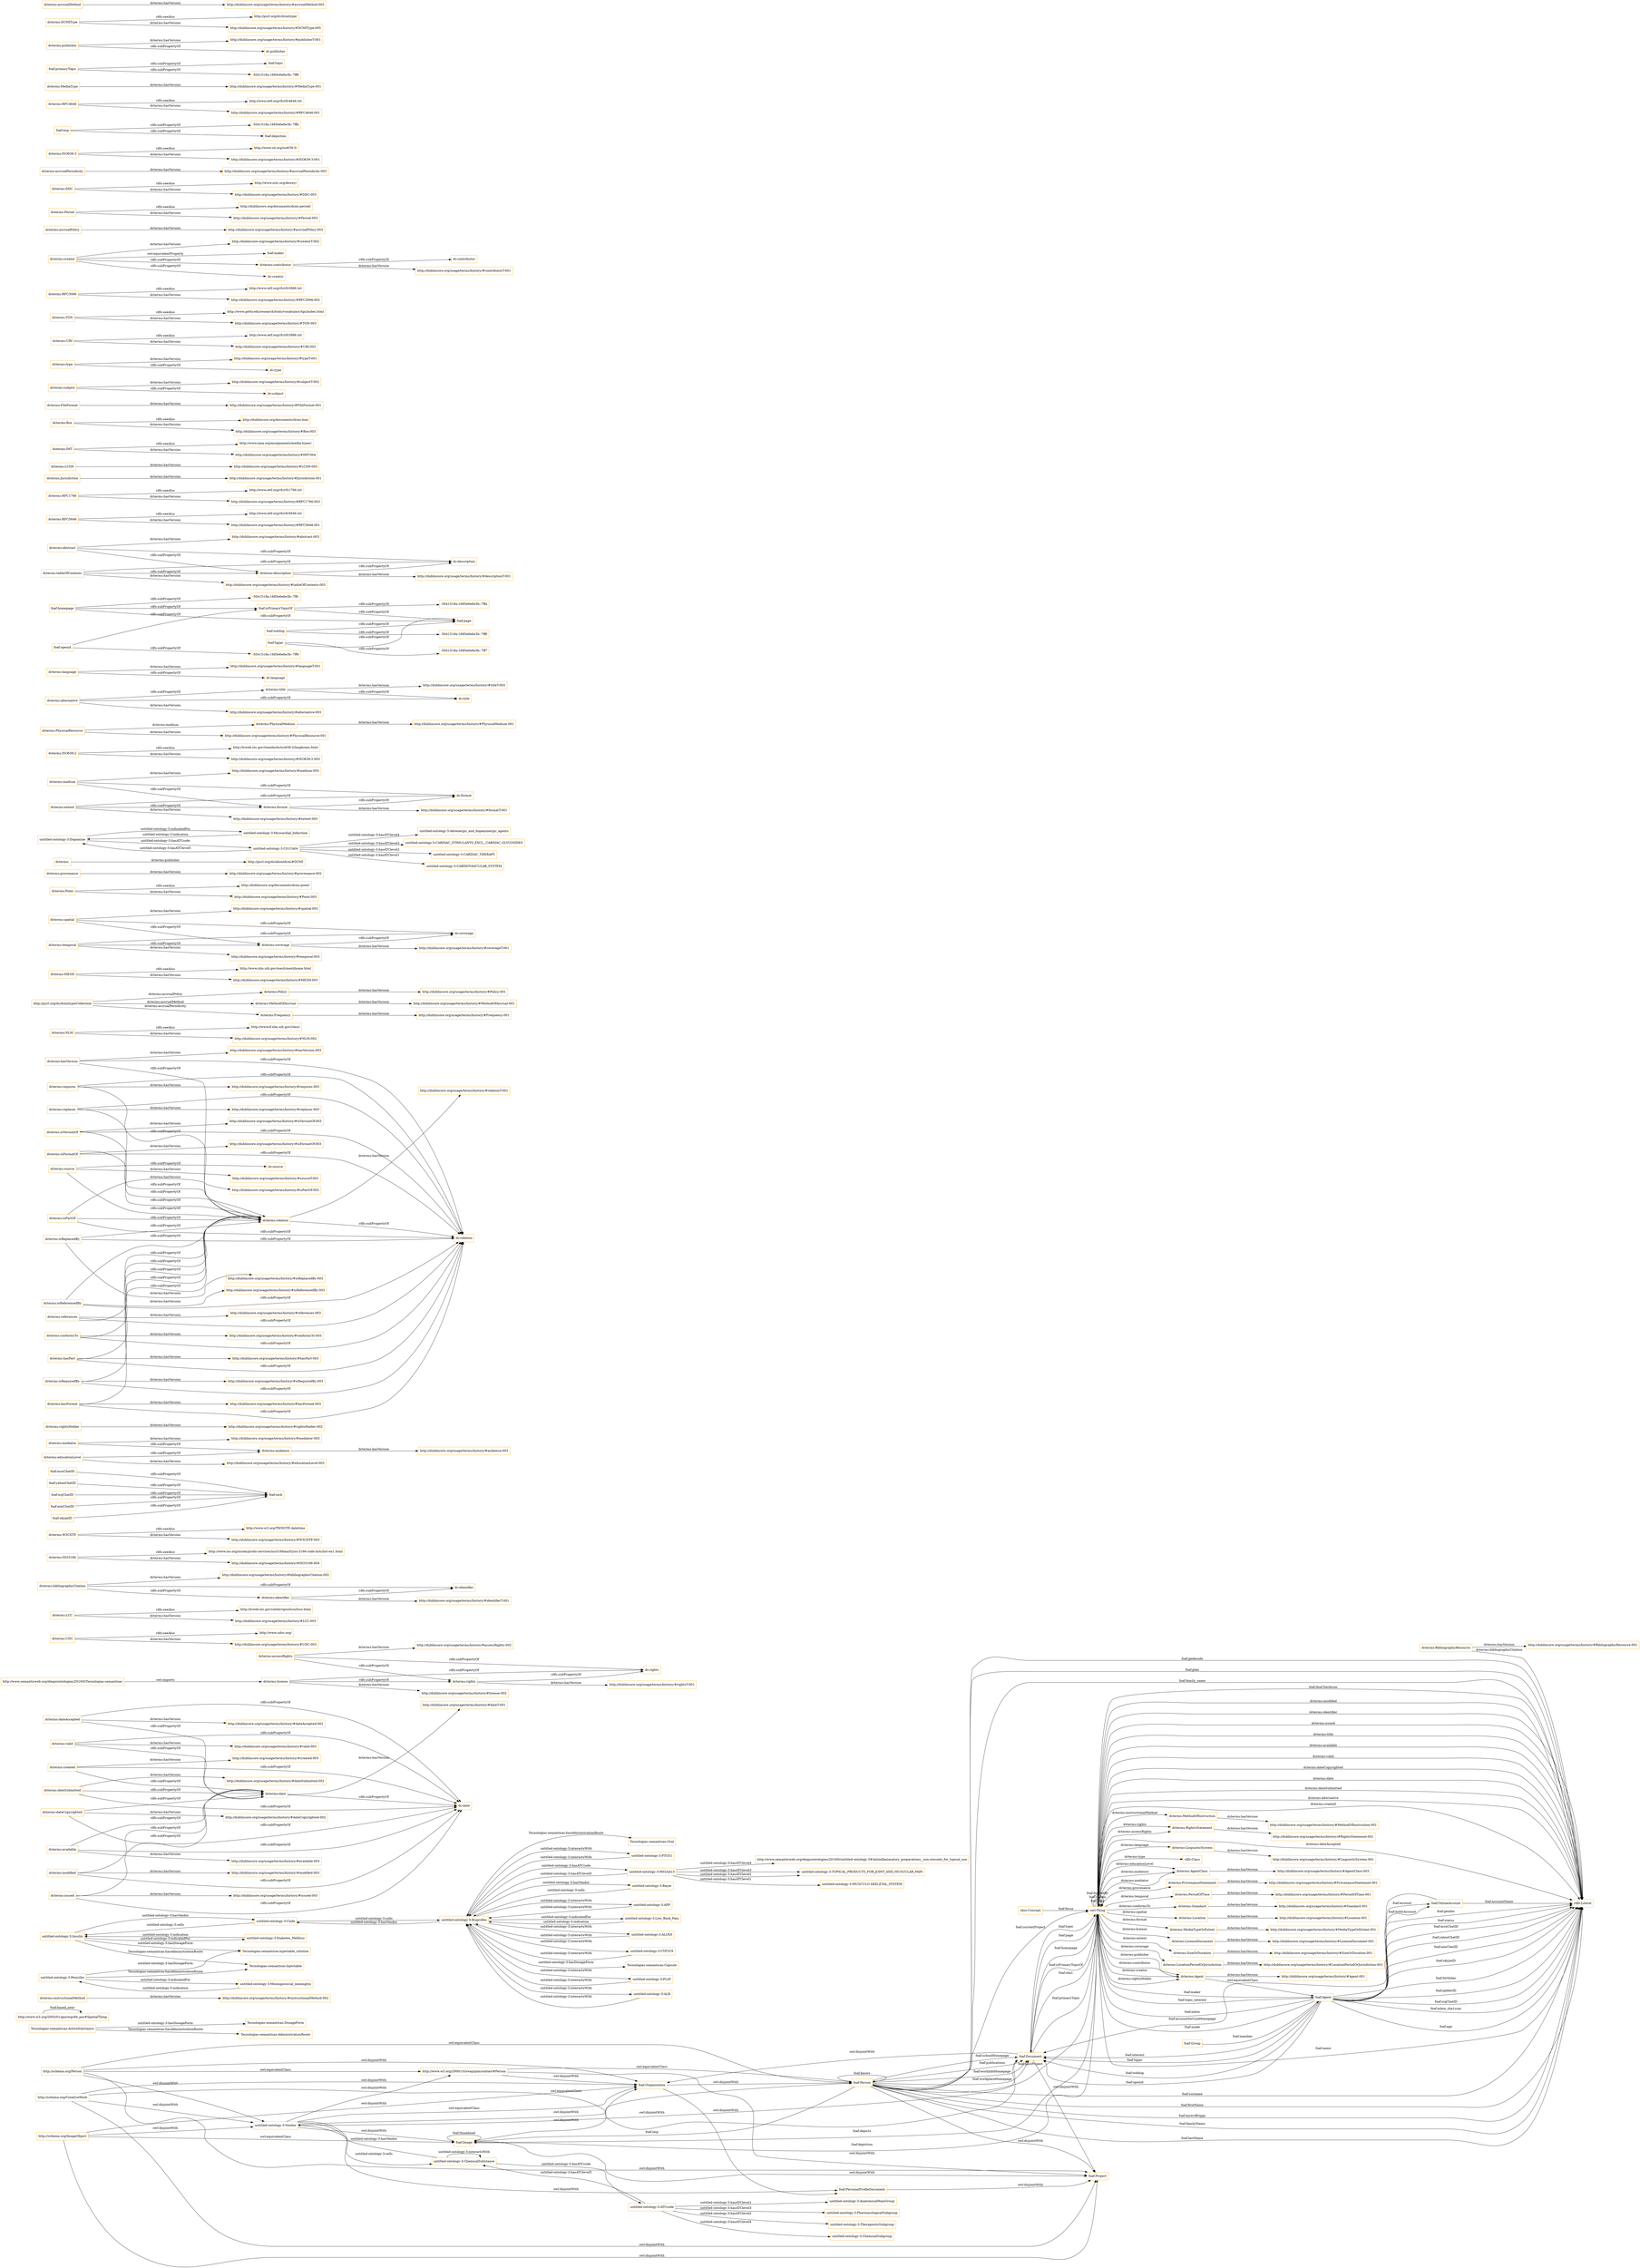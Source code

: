 digraph ar2dtool_diagram { 
rankdir=LR;
size="1501"
node [shape = rectangle, color="orange"]; "foaf:Image" "untitled-ontology-3:AnatomicalMainGroup" "foaf:Project" "http://www.w3.org/2000/10/swap/pim/contact#Person" "foaf:Agent" "http://schema.org/Person" "untitled-ontology-3:ChemicalSubstance" "http://schema.org/CreativeWork" "untitled-ontology-3:PharmacologicalSubgroup" "untitled-ontology-3:TherapeuticSubgroup" "Tecnologias-semanticas:ActiveSubstance" "foaf:Document" "untitled-ontology-3:Vendor" "http://schema.org/ImageObject" "http://www.w3.org/2003/01/geo/wgs84_pos#SpatialThing" "foaf:OnlineAccount" "foaf:Person" "foaf:PersonalProfileDocument" "foaf:Organization" "foaf:Group" "skos:Concept" "untitled-ontology-3:ChemicalSubgroup" "dcterms:Agent" "Tecnologias-semanticas:DosageForm" "Tecnologias-semanticas:AdministrationRoute" "untitled-ontology-3:ATCcode" ; /*classes style*/
	"dcterms:instructionalMethod" -> "http://dublincore.org/usage/terms/history/#instructionalMethod-002" [ label = "dcterms:hasVersion" ];
	"untitled-ontology-3:Insulin" -> "untitled-ontology-3:Diabetes_Mellitus" [ label = "untitled-ontology-3:indicatedFor" ];
	"untitled-ontology-3:Insulin" -> "untitled-ontology-3:Cinfa" [ label = "untitled-ontology-3:hasVendor" ];
	"untitled-ontology-3:Insulin" -> "Tecnologias-semanticas:injectable_solution" [ label = "untitled-ontology-3:hasDosageForm" ];
	"untitled-ontology-3:Insulin" -> "Tecnologias-semanticas:Injectable" [ label = "Tecnologias-semanticas:hasAdministrationRoute" ];
	"dcterms:dateAccepted" -> "dc:date" [ label = "rdfs:subPropertyOf" ];
	"dcterms:dateAccepted" -> "http://dublincore.org/usage/terms/history/#dateAccepted-002" [ label = "dcterms:hasVersion" ];
	"dcterms:dateAccepted" -> "dcterms:date" [ label = "rdfs:subPropertyOf" ];
	"dcterms:accessRights" -> "dc:rights" [ label = "rdfs:subPropertyOf" ];
	"dcterms:accessRights" -> "dcterms:rights" [ label = "rdfs:subPropertyOf" ];
	"dcterms:accessRights" -> "http://dublincore.org/usage/terms/history/#accessRights-002" [ label = "dcterms:hasVersion" ];
	"dcterms:MethodOfInstruction" -> "http://dublincore.org/usage/terms/history/#MethodOfInstruction-001" [ label = "dcterms:hasVersion" ];
	"dcterms:UDC" -> "http://www.udcc.org/" [ label = "rdfs:seeAlso" ];
	"dcterms:UDC" -> "http://dublincore.org/usage/terms/history/#UDC-003" [ label = "dcterms:hasVersion" ];
	"untitled-ontology-3:Ibuprofen" -> "untitled-ontology-3:Cinfa" [ label = "untitled-ontology-3:hasVendor" ];
	"untitled-ontology-3:Ibuprofen" -> "Tecnologias-semanticas:Oral" [ label = "Tecnologias-semanticas:hasAdministrationRoute" ];
	"untitled-ontology-3:Ibuprofen" -> "untitled-ontology-3:PTGS1" [ label = "untitled-ontology-3:interactsWith" ];
	"untitled-ontology-3:Ibuprofen" -> "untitled-ontology-3:M02AA13" [ label = "untitled-ontology-3:hasATCcode" ];
	"untitled-ontology-3:Ibuprofen" -> "untitled-ontology-3:Bayer" [ label = "untitled-ontology-3:hasVendor" ];
	"untitled-ontology-3:Ibuprofen" -> "untitled-ontology-3:APP" [ label = "untitled-ontology-3:interactsWith" ];
	"untitled-ontology-3:Ibuprofen" -> "untitled-ontology-3:Low_Back_Pain" [ label = "untitled-ontology-3:indicatedFor" ];
	"untitled-ontology-3:Ibuprofen" -> "untitled-ontology-3:ALOX5" [ label = "untitled-ontology-3:interactsWith" ];
	"untitled-ontology-3:Ibuprofen" -> "untitled-ontology-3:CYP2C9" [ label = "untitled-ontology-3:interactsWith" ];
	"untitled-ontology-3:Ibuprofen" -> "Tecnologias-semanticas:Capsule" [ label = "untitled-ontology-3:hasDosageForm" ];
	"untitled-ontology-3:Ibuprofen" -> "untitled-ontology-3:PLAT" [ label = "untitled-ontology-3:interactsWith" ];
	"untitled-ontology-3:Ibuprofen" -> "untitled-ontology-3:ALB" [ label = "untitled-ontology-3:interactsWith" ];
	"dcterms:LCC" -> "http://lcweb.loc.gov/catdir/cpso/lcco/lcco.html" [ label = "rdfs:seeAlso" ];
	"dcterms:LCC" -> "http://dublincore.org/usage/terms/history/#LCC-003" [ label = "dcterms:hasVersion" ];
	"http://schema.org/ImageObject" -> "foaf:Project" [ label = "owl:disjointWith" ];
	"http://schema.org/ImageObject" -> "foaf:Organization" [ label = "owl:disjointWith" ];
	"http://schema.org/ImageObject" -> "untitled-ontology-3:Vendor" [ label = "owl:disjointWith" ];
	"http://schema.org/ImageObject" -> "foaf:Image" [ label = "owl:equivalentClass" ];
	"dcterms:bibliographicCitation" -> "http://dublincore.org/usage/terms/history/#bibliographicCitation-002" [ label = "dcterms:hasVersion" ];
	"dcterms:bibliographicCitation" -> "dc:identifier" [ label = "rdfs:subPropertyOf" ];
	"dcterms:bibliographicCitation" -> "dcterms:identifier" [ label = "rdfs:subPropertyOf" ];
	"dcterms:ISO3166" -> "http://www.iso.org/iso/en/prods-services/iso3166ma/02iso-3166-code-lists/list-en1.html" [ label = "rdfs:seeAlso" ];
	"dcterms:ISO3166" -> "http://dublincore.org/usage/terms/history/#ISO3166-004" [ label = "dcterms:hasVersion" ];
	"dcterms:W3CDTF" -> "http://www.w3.org/TR/NOTE-datetime" [ label = "rdfs:seeAlso" ];
	"dcterms:W3CDTF" -> "http://dublincore.org/usage/terms/history/#W3CDTF-003" [ label = "dcterms:hasVersion" ];
	"dcterms:RightsStatement" -> "http://dublincore.org/usage/terms/history/#RightsStatement-001" [ label = "dcterms:hasVersion" ];
	"foaf:msnChatID" -> "foaf:nick" [ label = "rdfs:subPropertyOf" ];
	"foaf:yahooChatID" -> "foaf:nick" [ label = "rdfs:subPropertyOf" ];
	"dcterms:audience" -> "http://dublincore.org/usage/terms/history/#audience-003" [ label = "dcterms:hasVersion" ];
	"dcterms:rightsHolder" -> "http://dublincore.org/usage/terms/history/#rightsHolder-002" [ label = "dcterms:hasVersion" ];
	"dcterms:LinguisticSystem" -> "http://dublincore.org/usage/terms/history/#LinguisticSystem-001" [ label = "dcterms:hasVersion" ];
	"dcterms:license" -> "dc:rights" [ label = "rdfs:subPropertyOf" ];
	"dcterms:license" -> "http://dublincore.org/usage/terms/history/#license-002" [ label = "dcterms:hasVersion" ];
	"dcterms:license" -> "dcterms:rights" [ label = "rdfs:subPropertyOf" ];
	"dcterms:mediator" -> "http://dublincore.org/usage/terms/history/#mediator-003" [ label = "dcterms:hasVersion" ];
	"dcterms:mediator" -> "dcterms:audience" [ label = "rdfs:subPropertyOf" ];
	"dcterms:hasVersion" -> "http://dublincore.org/usage/terms/history/#hasVersion-003" [ label = "dcterms:hasVersion" ];
	"dcterms:hasVersion" -> "dc:relation" [ label = "rdfs:subPropertyOf" ];
	"dcterms:hasVersion" -> "dcterms:relation" [ label = "rdfs:subPropertyOf" ];
	"dcterms:NLM" -> "http://wwwcf.nlm.nih.gov/class/" [ label = "rdfs:seeAlso" ];
	"dcterms:NLM" -> "http://dublincore.org/usage/terms/history/#NLM-002" [ label = "dcterms:hasVersion" ];
	"dcterms:AgentClass" -> "http://dublincore.org/usage/terms/history/#AgentClass-003" [ label = "dcterms:hasVersion" ];
	"dcterms:Policy" -> "http://dublincore.org/usage/terms/history/#Policy-001" [ label = "dcterms:hasVersion" ];
	"dcterms:valid" -> "dc:date" [ label = "rdfs:subPropertyOf" ];
	"dcterms:valid" -> "dcterms:date" [ label = "rdfs:subPropertyOf" ];
	"dcterms:valid" -> "http://dublincore.org/usage/terms/history/#valid-003" [ label = "dcterms:hasVersion" ];
	"dcterms:MethodOfAccrual" -> "http://dublincore.org/usage/terms/history/#MethodOfAccrual-001" [ label = "dcterms:hasVersion" ];
	"dcterms:ProvenanceStatement" -> "http://dublincore.org/usage/terms/history/#ProvenanceStatement-001" [ label = "dcterms:hasVersion" ];
	"dcterms:requires" -> "http://dublincore.org/usage/terms/history/#requires-003" [ label = "dcterms:hasVersion" ];
	"dcterms:requires" -> "dc:relation" [ label = "rdfs:subPropertyOf" ];
	"dcterms:requires" -> "dcterms:relation" [ label = "rdfs:subPropertyOf" ];
	"untitled-ontology-3:APP" -> "untitled-ontology-3:Ibuprofen" [ label = "untitled-ontology-3:interactsWith" ];
	"dcterms:replaces" -> "http://dublincore.org/usage/terms/history/#replaces-003" [ label = "dcterms:hasVersion" ];
	"dcterms:replaces" -> "dc:relation" [ label = "rdfs:subPropertyOf" ];
	"dcterms:replaces" -> "dcterms:relation" [ label = "rdfs:subPropertyOf" ];
	"dcterms:MESH" -> "http://www.nlm.nih.gov/mesh/meshhome.html" [ label = "rdfs:seeAlso" ];
	"dcterms:MESH" -> "http://dublincore.org/usage/terms/history/#MESH-003" [ label = "dcterms:hasVersion" ];
	"untitled-ontology-3:Vendor" -> "foaf:PersonalProfileDocument" [ label = "owl:disjointWith" ];
	"untitled-ontology-3:Vendor" -> "foaf:Person" [ label = "owl:disjointWith" ];
	"untitled-ontology-3:Vendor" -> "foaf:Image" [ label = "owl:disjointWith" ];
	"untitled-ontology-3:Vendor" -> "foaf:Document" [ label = "owl:disjointWith" ];
	"untitled-ontology-3:Vendor" -> "http://www.w3.org/2000/10/swap/pim/contact#Person" [ label = "owl:disjointWith" ];
	"untitled-ontology-3:Vendor" -> "foaf:Organization" [ label = "owl:equivalentClass" ];
	"dcterms:isVersionOf" -> "http://dublincore.org/usage/terms/history/#isVersionOf-003" [ label = "dcterms:hasVersion" ];
	"dcterms:isVersionOf" -> "dcterms:relation" [ label = "rdfs:subPropertyOf" ];
	"dcterms:isVersionOf" -> "dc:relation" [ label = "rdfs:subPropertyOf" ];
	"dcterms:educationLevel" -> "dcterms:audience" [ label = "rdfs:subPropertyOf" ];
	"dcterms:educationLevel" -> "http://dublincore.org/usage/terms/history/#educationLevel-002" [ label = "dcterms:hasVersion" ];
	"dcterms:coverage" -> "http://dublincore.org/usage/terms/history/#coverageT-001" [ label = "dcterms:hasVersion" ];
	"dcterms:coverage" -> "dc:coverage" [ label = "rdfs:subPropertyOf" ];
	"dcterms:PeriodOfTime" -> "http://dublincore.org/usage/terms/history/#PeriodOfTime-001" [ label = "dcterms:hasVersion" ];
	"dcterms:Point" -> "http://dublincore.org/documents/dcmi-point/" [ label = "rdfs:seeAlso" ];
	"dcterms:Point" -> "http://dublincore.org/usage/terms/history/#Point-003" [ label = "dcterms:hasVersion" ];
	"dcterms:Standard" -> "http://dublincore.org/usage/terms/history/#Standard-001" [ label = "dcterms:hasVersion" ];
	"untitled-ontology-3:Diabetes_Mellitus" -> "untitled-ontology-3:Insulin" [ label = "untitled-ontology-3:indication" ];
	"dcterms:identifier" -> "dc:identifier" [ label = "rdfs:subPropertyOf" ];
	"dcterms:identifier" -> "http://dublincore.org/usage/terms/history/#identifierT-001" [ label = "dcterms:hasVersion" ];
	"untitled-ontology-3:PTGS1" -> "untitled-ontology-3:Ibuprofen" [ label = "untitled-ontology-3:interactsWith" ];
	"dcterms:created" -> "dc:date" [ label = "rdfs:subPropertyOf" ];
	"dcterms:created" -> "http://dublincore.org/usage/terms/history/#created-003" [ label = "dcterms:hasVersion" ];
	"dcterms:created" -> "dcterms:date" [ label = "rdfs:subPropertyOf" ];
	"untitled-ontology-3:Meningococcal_meningitis" -> "untitled-ontology-3:Penicilin" [ label = "untitled-ontology-3:indication" ];
	"dcterms:provenance" -> "http://dublincore.org/usage/terms/history/#provenance-002" [ label = "dcterms:hasVersion" ];
	"dcterms:" -> "http://purl.org/dc/aboutdcmi#DCMI" [ label = "dcterms:publisher" ];
	"untitled-ontology-3:Bayer" -> "untitled-ontology-3:Ibuprofen" [ label = "untitled-ontology-3:sells" ];
	"dcterms:Location" -> "http://dublincore.org/usage/terms/history/#Location-001" [ label = "dcterms:hasVersion" ];
	"dcterms:BibliographicResource" -> "http://dublincore.org/usage/terms/history/#BibliographicResource-001" [ label = "dcterms:hasVersion" ];
	"untitled-ontology-3:Dopamine" -> "untitled-ontology-3:Myocardial_Infarction" [ label = "untitled-ontology-3:indicatedFor" ];
	"untitled-ontology-3:Dopamine" -> "untitled-ontology-3:C01CA04" [ label = "untitled-ontology-3:hasATCcode" ];
	"dcterms:format" -> "http://dublincore.org/usage/terms/history/#formatT-001" [ label = "dcterms:hasVersion" ];
	"dcterms:format" -> "dc:format" [ label = "rdfs:subPropertyOf" ];
	"foaf:Person" -> "foaf:Project" [ label = "owl:disjointWith" ];
	"http://www.w3.org/2000/10/swap/pim/contact#Person" -> "foaf:Project" [ label = "owl:disjointWith" ];
	"http://www.w3.org/2000/10/swap/pim/contact#Person" -> "foaf:Organization" [ label = "owl:disjointWith" ];
	"http://www.w3.org/2000/10/swap/pim/contact#Person" -> "foaf:Person" [ label = "owl:equivalentClass" ];
	"dcterms:spatial" -> "http://dublincore.org/usage/terms/history/#spatial-003" [ label = "dcterms:hasVersion" ];
	"dcterms:spatial" -> "dcterms:coverage" [ label = "rdfs:subPropertyOf" ];
	"dcterms:spatial" -> "dc:coverage" [ label = "rdfs:subPropertyOf" ];
	"dcterms:ISO639-2" -> "http://lcweb.loc.gov/standards/iso639-2/langhome.html" [ label = "rdfs:seeAlso" ];
	"dcterms:ISO639-2" -> "http://dublincore.org/usage/terms/history/#ISO639-2-003" [ label = "dcterms:hasVersion" ];
	"dcterms:PhysicalMedium" -> "http://dublincore.org/usage/terms/history/#PhysicalMedium-001" [ label = "dcterms:hasVersion" ];
	"dcterms:isFormatOf" -> "http://dublincore.org/usage/terms/history/#isFormatOf-003" [ label = "dcterms:hasVersion" ];
	"dcterms:isFormatOf" -> "dc:relation" [ label = "rdfs:subPropertyOf" ];
	"dcterms:isFormatOf" -> "dcterms:relation" [ label = "rdfs:subPropertyOf" ];
	"dcterms:alternative" -> "dcterms:title" [ label = "rdfs:subPropertyOf" ];
	"dcterms:alternative" -> "dc:title" [ label = "rdfs:subPropertyOf" ];
	"dcterms:alternative" -> "http://dublincore.org/usage/terms/history/#alternative-003" [ label = "dcterms:hasVersion" ];
	"untitled-ontology-3:ALOX5" -> "untitled-ontology-3:Ibuprofen" [ label = "untitled-ontology-3:interactsWith" ];
	"untitled-ontology-3:PLAT" -> "untitled-ontology-3:Ibuprofen" [ label = "untitled-ontology-3:interactsWith" ];
	"dcterms:language" -> "http://dublincore.org/usage/terms/history/#languageT-001" [ label = "dcterms:hasVersion" ];
	"dcterms:language" -> "dc:language" [ label = "rdfs:subPropertyOf" ];
	"foaf:icqChatID" -> "foaf:nick" [ label = "rdfs:subPropertyOf" ];
	"dcterms:MediaTypeOrExtent" -> "http://dublincore.org/usage/terms/history/#MediaTypeOrExtent-001" [ label = "dcterms:hasVersion" ];
	"foaf:homepage" -> "-5041518a:1685e6e6e3b:-7ffc" [ label = "rdfs:subPropertyOf" ];
	"foaf:homepage" -> "foaf:page" [ label = "rdfs:subPropertyOf" ];
	"foaf:homepage" -> "foaf:isPrimaryTopicOf" [ label = "rdfs:subPropertyOf" ];
	"dcterms:source" -> "dc:source" [ label = "rdfs:subPropertyOf" ];
	"dcterms:source" -> "dcterms:relation" [ label = "rdfs:subPropertyOf" ];
	"dcterms:source" -> "http://dublincore.org/usage/terms/history/#sourceT-001" [ label = "dcterms:hasVersion" ];
	"foaf:weblog" -> "foaf:page" [ label = "rdfs:subPropertyOf" ];
	"foaf:weblog" -> "-5041518a:1685e6e6e3b:-7ff6" [ label = "rdfs:subPropertyOf" ];
	"dcterms:date" -> "http://dublincore.org/usage/terms/history/#dateT-001" [ label = "dcterms:hasVersion" ];
	"dcterms:date" -> "dc:date" [ label = "rdfs:subPropertyOf" ];
	"untitled-ontology-3:C01CA04" -> "untitled-ontology-3:Dopamine" [ label = "untitled-ontology-3:hasATClevel5" ];
	"untitled-ontology-3:C01CA04" -> "untitled-ontology-3:Adrenergic_and_dopaminergic_agents" [ label = "untitled-ontology-3:hasATClevel4" ];
	"untitled-ontology-3:C01CA04" -> "untitled-ontology-3:CARDIAC_STIMULANTS_EXCL._CARDIAC_GLYCOSIDES" [ label = "untitled-ontology-3:hasATClevel3" ];
	"untitled-ontology-3:C01CA04" -> "untitled-ontology-3:CARDIAC_THERAPY" [ label = "untitled-ontology-3:hasATClevel2" ];
	"untitled-ontology-3:C01CA04" -> "untitled-ontology-3:CARDIOVASCULAR_SYSTEM" [ label = "untitled-ontology-3:hasATClevel1" ];
	"dcterms:temporal" -> "dcterms:coverage" [ label = "rdfs:subPropertyOf" ];
	"dcterms:temporal" -> "http://dublincore.org/usage/terms/history/#temporal-003" [ label = "dcterms:hasVersion" ];
	"dcterms:temporal" -> "dc:coverage" [ label = "rdfs:subPropertyOf" ];
	"http://schema.org/CreativeWork" -> "foaf:Project" [ label = "owl:disjointWith" ];
	"http://schema.org/CreativeWork" -> "foaf:Organization" [ label = "owl:disjointWith" ];
	"http://schema.org/CreativeWork" -> "untitled-ontology-3:Vendor" [ label = "owl:disjointWith" ];
	"http://schema.org/CreativeWork" -> "foaf:Document" [ label = "owl:equivalentClass" ];
	"foaf:Image" -> "foaf:Project" [ label = "owl:disjointWith" ];
	"foaf:Image" -> "foaf:Organization" [ label = "owl:disjointWith" ];
	"dcterms:abstract" -> "dcterms:description" [ label = "rdfs:subPropertyOf" ];
	"dcterms:abstract" -> "dc:description" [ label = "rdfs:subPropertyOf" ];
	"dcterms:abstract" -> "http://dublincore.org/usage/terms/history/#abstract-003" [ label = "dcterms:hasVersion" ];
	"dcterms:isPartOf" -> "dc:relation" [ label = "rdfs:subPropertyOf" ];
	"dcterms:isPartOf" -> "dcterms:relation" [ label = "rdfs:subPropertyOf" ];
	"dcterms:isPartOf" -> "http://dublincore.org/usage/terms/history/#isPartOf-003" [ label = "dcterms:hasVersion" ];
	"dcterms:RFC5646" -> "http://www.ietf.org/rfc/rfc5646.txt" [ label = "rdfs:seeAlso" ];
	"dcterms:RFC5646" -> "http://dublincore.org/usage/terms/history/#RFC5646-001" [ label = "dcterms:hasVersion" ];
	"foaf:isPrimaryTopicOf" -> "-5041518a:1685e6e6e3b:-7ffa" [ label = "rdfs:subPropertyOf" ];
	"foaf:isPrimaryTopicOf" -> "foaf:page" [ label = "rdfs:subPropertyOf" ];
	"dcterms:RFC1766" -> "http://www.ietf.org/rfc/rfc1766.txt" [ label = "rdfs:seeAlso" ];
	"dcterms:RFC1766" -> "http://dublincore.org/usage/terms/history/#RFC1766-003" [ label = "dcterms:hasVersion" ];
	"untitled-ontology-3:Myocardial_Infarction" -> "untitled-ontology-3:Dopamine" [ label = "untitled-ontology-3:indication" ];
	"dcterms:Jurisdiction" -> "http://dublincore.org/usage/terms/history/#Jurisdiction-001" [ label = "dcterms:hasVersion" ];
	"dcterms:LicenseDocument" -> "http://dublincore.org/usage/terms/history/#LicenseDocument-001" [ label = "dcterms:hasVersion" ];
	"foaf:Document" -> "foaf:Project" [ label = "owl:disjointWith" ];
	"foaf:Document" -> "foaf:Organization" [ label = "owl:disjointWith" ];
	"dcterms:dateSubmitted" -> "dc:date" [ label = "rdfs:subPropertyOf" ];
	"dcterms:dateSubmitted" -> "dcterms:date" [ label = "rdfs:subPropertyOf" ];
	"dcterms:dateSubmitted" -> "http://dublincore.org/usage/terms/history/#dateSubmitted-002" [ label = "dcterms:hasVersion" ];
	"http://schema.org/Person" -> "foaf:Project" [ label = "owl:disjointWith" ];
	"http://schema.org/Person" -> "foaf:Organization" [ label = "owl:disjointWith" ];
	"http://schema.org/Person" -> "untitled-ontology-3:Vendor" [ label = "owl:disjointWith" ];
	"http://schema.org/Person" -> "foaf:Person" [ label = "owl:equivalentClass" ];
	"http://schema.org/Person" -> "http://www.w3.org/2000/10/swap/pim/contact#Person" [ label = "owl:equivalentClass" ];
	"dcterms:LCSH" -> "http://dublincore.org/usage/terms/history/#LCSH-003" [ label = "dcterms:hasVersion" ];
	"dcterms:IMT" -> "http://www.iana.org/assignments/media-types/" [ label = "rdfs:seeAlso" ];
	"dcterms:IMT" -> "http://dublincore.org/usage/terms/history/#IMT-004" [ label = "dcterms:hasVersion" ];
	"dcterms:relation" -> "http://dublincore.org/usage/terms/history/#relationT-001" [ label = "dcterms:hasVersion" ];
	"dcterms:relation" -> "dc:relation" [ label = "rdfs:subPropertyOf" ];
	"untitled-ontology-3:M02AA13" -> "untitled-ontology-3:Ibuprofen" [ label = "untitled-ontology-3:hasATClevel5" ];
	"untitled-ontology-3:M02AA13" -> "http://www.semanticweb.org/diego/ontologies/2019/0/untitled-ontology-3#Antiinflammatory_preparations,_non-steroids_for_topical_use" [ label = "untitled-ontology-3:hasATClevel4" ];
	"untitled-ontology-3:M02AA13" -> "untitled-ontology-3:TOPICAL_PRODUCTS_FOR_JOINT_AND_MUSCULAR_PAIN" [ label = "untitled-ontology-3:hasATClevel3" ];
	"untitled-ontology-3:M02AA13" -> "untitled-ontology-3:TOPICAL_PRODUCTS_FOR_JOINT_AND_MUSCULAR_PAIN" [ label = "untitled-ontology-3:hasATClevel2" ];
	"untitled-ontology-3:M02AA13" -> "untitled-ontology-3:MUSCULO-SKELETAL_SYSTEM" [ label = "untitled-ontology-3:hasATClevel1" ];
	"dcterms:title" -> "dc:title" [ label = "rdfs:subPropertyOf" ];
	"dcterms:title" -> "http://dublincore.org/usage/terms/history/#titleT-002" [ label = "dcterms:hasVersion" ];
	"dcterms:Agent" -> "foaf:Agent" [ label = "owl:equivalentClass" ];
	"dcterms:Agent" -> "http://dublincore.org/usage/terms/history/#Agent-001" [ label = "dcterms:hasVersion" ];
	"dcterms:Box" -> "http://dublincore.org/documents/dcmi-box/" [ label = "rdfs:seeAlso" ];
	"dcterms:Box" -> "http://dublincore.org/usage/terms/history/#Box-003" [ label = "dcterms:hasVersion" ];
	"dcterms:FileFormat" -> "http://dublincore.org/usage/terms/history/#FileFormat-001" [ label = "dcterms:hasVersion" ];
	"foaf:aimChatID" -> "foaf:nick" [ label = "rdfs:subPropertyOf" ];
	"dcterms:medium" -> "http://dublincore.org/usage/terms/history/#medium-003" [ label = "dcterms:hasVersion" ];
	"dcterms:medium" -> "dcterms:format" [ label = "rdfs:subPropertyOf" ];
	"dcterms:medium" -> "dc:format" [ label = "rdfs:subPropertyOf" ];
	"dcterms:subject" -> "http://dublincore.org/usage/terms/history/#subjectT-002" [ label = "dcterms:hasVersion" ];
	"dcterms:subject" -> "dc:subject" [ label = "rdfs:subPropertyOf" ];
	"dcterms:type" -> "http://dublincore.org/usage/terms/history/#typeT-001" [ label = "dcterms:hasVersion" ];
	"dcterms:type" -> "dc:type" [ label = "rdfs:subPropertyOf" ];
	"dcterms:SizeOrDuration" -> "http://dublincore.org/usage/terms/history/#SizeOrDuration-001" [ label = "dcterms:hasVersion" ];
	"untitled-ontology-3:Penicilin" -> "untitled-ontology-3:Meningococcal_meningitis" [ label = "untitled-ontology-3:indicatedFor" ];
	"untitled-ontology-3:Penicilin" -> "Tecnologias-semanticas:injectable_solution" [ label = "untitled-ontology-3:hasDosageForm" ];
	"untitled-ontology-3:Penicilin" -> "Tecnologias-semanticas:Injectable" [ label = "Tecnologias-semanticas:hasAdministrationRoute" ];
	"dcterms:modified" -> "dcterms:date" [ label = "rdfs:subPropertyOf" ];
	"dcterms:modified" -> "dc:date" [ label = "rdfs:subPropertyOf" ];
	"dcterms:modified" -> "http://dublincore.org/usage/terms/history/#modified-003" [ label = "dcterms:hasVersion" ];
	"foaf:openid" -> "-5041518a:1685e6e6e3b:-7ff9" [ label = "rdfs:subPropertyOf" ];
	"foaf:openid" -> "foaf:isPrimaryTopicOf" [ label = "rdfs:subPropertyOf" ];
	"dcterms:URI" -> "http://www.ietf.org/rfc/rfc3986.txt" [ label = "rdfs:seeAlso" ];
	"dcterms:URI" -> "http://dublincore.org/usage/terms/history/#URI-003" [ label = "dcterms:hasVersion" ];
	"dcterms:TGN" -> "http://www.getty.edu/research/tools/vocabulary/tgn/index.html" [ label = "rdfs:seeAlso" ];
	"dcterms:TGN" -> "http://dublincore.org/usage/terms/history/#TGN-003" [ label = "dcterms:hasVersion" ];
	"dcterms:conformsTo" -> "dc:relation" [ label = "rdfs:subPropertyOf" ];
	"dcterms:conformsTo" -> "http://dublincore.org/usage/terms/history/#conformsTo-003" [ label = "dcterms:hasVersion" ];
	"dcterms:conformsTo" -> "dcterms:relation" [ label = "rdfs:subPropertyOf" ];
	"dcterms:rights" -> "http://dublincore.org/usage/terms/history/#rightsT-001" [ label = "dcterms:hasVersion" ];
	"dcterms:rights" -> "dc:rights" [ label = "rdfs:subPropertyOf" ];
	"dcterms:RFC3066" -> "http://www.ietf.org/rfc/rfc3066.txt" [ label = "rdfs:seeAlso" ];
	"dcterms:RFC3066" -> "http://dublincore.org/usage/terms/history/#RFC3066-002" [ label = "dcterms:hasVersion" ];
	"http://www.semanticweb.org/diego/ontologies/2019/0/Tecnologias-semanticas" -> "dcterms:license" [ label = "owl:imports" ];
	"untitled-ontology-3:ALB" -> "untitled-ontology-3:Ibuprofen" [ label = "untitled-ontology-3:interactsWith" ];
	"dcterms:creator" -> "http://dublincore.org/usage/terms/history/#creatorT-002" [ label = "dcterms:hasVersion" ];
	"dcterms:creator" -> "foaf:maker" [ label = "owl:equivalentProperty" ];
	"dcterms:creator" -> "dcterms:contributor" [ label = "rdfs:subPropertyOf" ];
	"dcterms:creator" -> "dc:creator" [ label = "rdfs:subPropertyOf" ];
	"dcterms:accrualPolicy" -> "http://dublincore.org/usage/terms/history/#accrualPolicy-003" [ label = "dcterms:hasVersion" ];
	"dcterms:Period" -> "http://dublincore.org/documents/dcmi-period/" [ label = "rdfs:seeAlso" ];
	"dcterms:Period" -> "http://dublincore.org/usage/terms/history/#Period-003" [ label = "dcterms:hasVersion" ];
	"dcterms:DDC" -> "http://www.oclc.org/dewey/" [ label = "rdfs:seeAlso" ];
	"dcterms:DDC" -> "http://dublincore.org/usage/terms/history/#DDC-003" [ label = "dcterms:hasVersion" ];
	"dcterms:hasPart" -> "dc:relation" [ label = "rdfs:subPropertyOf" ];
	"dcterms:hasPart" -> "http://dublincore.org/usage/terms/history/#hasPart-003" [ label = "dcterms:hasVersion" ];
	"dcterms:hasPart" -> "dcterms:relation" [ label = "rdfs:subPropertyOf" ];
	"dcterms:accrualPeriodicity" -> "http://dublincore.org/usage/terms/history/#accrualPeriodicity-003" [ label = "dcterms:hasVersion" ];
	"dcterms:ISO639-3" -> "http://www.sil.org/iso639-3/" [ label = "rdfs:seeAlso" ];
	"dcterms:ISO639-3" -> "http://dublincore.org/usage/terms/history/#ISO639-3-001" [ label = "dcterms:hasVersion" ];
	"dcterms:isRequiredBy" -> "dc:relation" [ label = "rdfs:subPropertyOf" ];
	"dcterms:isRequiredBy" -> "http://dublincore.org/usage/terms/history/#isRequiredBy-003" [ label = "dcterms:hasVersion" ];
	"dcterms:isRequiredBy" -> "dcterms:relation" [ label = "rdfs:subPropertyOf" ];
	"untitled-ontology-3:Low_Back_Pain" -> "untitled-ontology-3:Ibuprofen" [ label = "untitled-ontology-3:indication" ];
	"dcterms:description" -> "dc:description" [ label = "rdfs:subPropertyOf" ];
	"dcterms:description" -> "http://dublincore.org/usage/terms/history/#descriptionT-001" [ label = "dcterms:hasVersion" ];
	"untitled-ontology-3:Cinfa" -> "untitled-ontology-3:Insulin" [ label = "untitled-ontology-3:sells" ];
	"untitled-ontology-3:Cinfa" -> "untitled-ontology-3:Ibuprofen" [ label = "untitled-ontology-3:sells" ];
	"foaf:Organization" -> "foaf:PersonalProfileDocument" [ label = "owl:disjointWith" ];
	"foaf:Organization" -> "foaf:Person" [ label = "owl:disjointWith" ];
	"dcterms:hasFormat" -> "http://dublincore.org/usage/terms/history/#hasFormat-003" [ label = "dcterms:hasVersion" ];
	"dcterms:hasFormat" -> "dcterms:relation" [ label = "rdfs:subPropertyOf" ];
	"dcterms:hasFormat" -> "dc:relation" [ label = "rdfs:subPropertyOf" ];
	"foaf:skypeID" -> "foaf:nick" [ label = "rdfs:subPropertyOf" ];
	"foaf:img" -> "-5041518a:1685e6e6e3b:-7ffb" [ label = "rdfs:subPropertyOf" ];
	"foaf:img" -> "foaf:depiction" [ label = "rdfs:subPropertyOf" ];
	"dcterms:available" -> "http://dublincore.org/usage/terms/history/#available-003" [ label = "dcterms:hasVersion" ];
	"dcterms:available" -> "dc:date" [ label = "rdfs:subPropertyOf" ];
	"dcterms:available" -> "dcterms:date" [ label = "rdfs:subPropertyOf" ];
	"foaf:PersonalProfileDocument" -> "foaf:Project" [ label = "owl:disjointWith" ];
	"dcterms:RFC4646" -> "http://www.ietf.org/rfc/rfc4646.txt" [ label = "rdfs:seeAlso" ];
	"dcterms:RFC4646" -> "http://dublincore.org/usage/terms/history/#RFC4646-001" [ label = "dcterms:hasVersion" ];
	"dcterms:isReplacedBy" -> "dc:relation" [ label = "rdfs:subPropertyOf" ];
	"dcterms:isReplacedBy" -> "dcterms:relation" [ label = "rdfs:subPropertyOf" ];
	"dcterms:isReplacedBy" -> "http://dublincore.org/usage/terms/history/#isReplacedBy-003" [ label = "dcterms:hasVersion" ];
	"dcterms:MediaType" -> "http://dublincore.org/usage/terms/history/#MediaType-001" [ label = "dcterms:hasVersion" ];
	"dcterms:tableOfContents" -> "dcterms:description" [ label = "rdfs:subPropertyOf" ];
	"dcterms:tableOfContents" -> "dc:description" [ label = "rdfs:subPropertyOf" ];
	"dcterms:tableOfContents" -> "http://dublincore.org/usage/terms/history/#tableOfContents-003" [ label = "dcterms:hasVersion" ];
	"foaf:primaryTopic" -> "foaf:topic" [ label = "rdfs:subPropertyOf" ];
	"foaf:primaryTopic" -> "-5041518a:1685e6e6e3b:-7ff8" [ label = "rdfs:subPropertyOf" ];
	"untitled-ontology-3:CYP2C9" -> "untitled-ontology-3:Ibuprofen" [ label = "untitled-ontology-3:interactsWith" ];
	"dcterms:publisher" -> "http://dublincore.org/usage/terms/history/#publisherT-001" [ label = "dcterms:hasVersion" ];
	"dcterms:publisher" -> "dc:publisher" [ label = "rdfs:subPropertyOf" ];
	"dcterms:DCMIType" -> "http://purl.org/dc/dcmitype/" [ label = "rdfs:seeAlso" ];
	"dcterms:DCMIType" -> "http://dublincore.org/usage/terms/history/#DCMIType-005" [ label = "dcterms:hasVersion" ];
	"dcterms:extent" -> "http://dublincore.org/usage/terms/history/#extent-003" [ label = "dcterms:hasVersion" ];
	"dcterms:extent" -> "dc:format" [ label = "rdfs:subPropertyOf" ];
	"dcterms:extent" -> "dcterms:format" [ label = "rdfs:subPropertyOf" ];
	"dcterms:LocationPeriodOrJurisdiction" -> "http://dublincore.org/usage/terms/history/#LocationPeriodOrJurisdiction-001" [ label = "dcterms:hasVersion" ];
	"dcterms:accrualMethod" -> "http://dublincore.org/usage/terms/history/#accrualMethod-003" [ label = "dcterms:hasVersion" ];
	"dcterms:references" -> "dc:relation" [ label = "rdfs:subPropertyOf" ];
	"dcterms:references" -> "http://dublincore.org/usage/terms/history/#references-003" [ label = "dcterms:hasVersion" ];
	"dcterms:references" -> "dcterms:relation" [ label = "rdfs:subPropertyOf" ];
	"dcterms:contributor" -> "dc:contributor" [ label = "rdfs:subPropertyOf" ];
	"dcterms:contributor" -> "http://dublincore.org/usage/terms/history/#contributorT-001" [ label = "dcterms:hasVersion" ];
	"dcterms:PhysicalResource" -> "http://dublincore.org/usage/terms/history/#PhysicalResource-001" [ label = "dcterms:hasVersion" ];
	"dcterms:dateCopyrighted" -> "dcterms:date" [ label = "rdfs:subPropertyOf" ];
	"dcterms:dateCopyrighted" -> "dc:date" [ label = "rdfs:subPropertyOf" ];
	"dcterms:dateCopyrighted" -> "http://dublincore.org/usage/terms/history/#dateCopyrighted-002" [ label = "dcterms:hasVersion" ];
	"dcterms:issued" -> "dcterms:date" [ label = "rdfs:subPropertyOf" ];
	"dcterms:issued" -> "http://dublincore.org/usage/terms/history/#issued-003" [ label = "dcterms:hasVersion" ];
	"dcterms:issued" -> "dc:date" [ label = "rdfs:subPropertyOf" ];
	"dcterms:Frequency" -> "http://dublincore.org/usage/terms/history/#Frequency-001" [ label = "dcterms:hasVersion" ];
	"dcterms:isReferencedBy" -> "dc:relation" [ label = "rdfs:subPropertyOf" ];
	"dcterms:isReferencedBy" -> "dcterms:relation" [ label = "rdfs:subPropertyOf" ];
	"dcterms:isReferencedBy" -> "http://dublincore.org/usage/terms/history/#isReferencedBy-003" [ label = "dcterms:hasVersion" ];
	"foaf:tipjar" -> "-5041518a:1685e6e6e3b:-7ff7" [ label = "rdfs:subPropertyOf" ];
	"foaf:tipjar" -> "foaf:page" [ label = "rdfs:subPropertyOf" ];
	"owl:Thing" -> "rdfs:Literal" [ label = "foaf:name" ];
	"untitled-ontology-3:ChemicalSubstance" -> "untitled-ontology-3:ChemicalSubstance" [ label = "untitled-ontology-3:interactsWith" ];
	"owl:Thing" -> "foaf:Document" [ label = "foaf:page" ];
	"foaf:Agent" -> "foaf:Document" [ label = "foaf:openid" ];
	"http://purl.org/dc/dcmitype/Collection" -> "dcterms:Policy" [ label = "dcterms:accrualPolicy" ];
	"owl:Thing" -> "rdfs:Literal" [ label = "foaf:dnaChecksum" ];
	"owl:Thing" -> "dcterms:Location" [ label = "dcterms:spatial" ];
	"untitled-ontology-3:ATCcode" -> "untitled-ontology-3:AnatomicalMainGroup" [ label = "untitled-ontology-3:hasATClevel1" ];
	"untitled-ontology-3:ATCcode" -> "untitled-ontology-3:TherapeuticSubgroup" [ label = "untitled-ontology-3:hasATClevel2" ];
	"untitled-ontology-3:ATCcode" -> "untitled-ontology-3:PharmacologicalSubgroup" [ label = "untitled-ontology-3:hasATClevel3" ];
	"untitled-ontology-3:ATCcode" -> "untitled-ontology-3:ChemicalSubgroup" [ label = "untitled-ontology-3:hasATClevel4" ];
	"untitled-ontology-3:ATCcode" -> "untitled-ontology-3:ChemicalSubstance" [ label = "untitled-ontology-3:hasATClevel5" ];
	"foaf:Person" -> "owl:Thing" [ label = "foaf:pastProject" ];
	"foaf:Person" -> "rdfs:Literal" [ label = "foaf:surname" ];
	"foaf:Person" -> "rdfs:Literal" [ label = "foaf:firstName" ];
	"foaf:Agent" -> "owl:Thing" [ label = "foaf:topic_interest" ];
	"http://www.w3.org/2003/01/geo/wgs84_pos#SpatialThing" -> "http://www.w3.org/2003/01/geo/wgs84_pos#SpatialThing" [ label = "foaf:based_near" ];
	"foaf:Agent" -> "foaf:OnlineAccount" [ label = "foaf:account" ];
	"foaf:Agent" -> "rdfs:Literal" [ label = "foaf:gender" ];
	"owl:Thing" -> "dcterms:Agent" [ label = "dcterms:creator" ];
	"owl:Thing" -> "rdfs:Class" [ label = "dcterms:type" ];
	"foaf:Agent" -> "rdfs:Literal" [ label = "foaf:status" ];
	"owl:Thing" -> "foaf:Document" [ label = "foaf:homepage" ];
	"foaf:Agent" -> "foaf:Document" [ label = "foaf:interest" ];
	"foaf:Agent" -> "rdfs:Literal" [ label = "foaf:msnChatID" ];
	"owl:Thing" -> "foaf:Agent" [ label = "foaf:maker" ];
	"owl:Thing" -> "dcterms:AgentClass" [ label = "dcterms:audience" ];
	"foaf:Agent" -> "rdfs:Literal" [ label = "foaf:yahooChatID" ];
	"foaf:OnlineAccount" -> "foaf:Document" [ label = "foaf:accountServiceHomepage" ];
	"owl:Thing" -> "dcterms:Agent" [ label = "dcterms:rightsHolder" ];
	"foaf:Person" -> "rdfs:Literal" [ label = "foaf:myersBriggs" ];
	"dcterms:PhysicalResource" -> "dcterms:PhysicalMedium" [ label = "dcterms:medium" ];
	"foaf:Person" -> "rdfs:Literal" [ label = "foaf:familyName" ];
	"owl:Thing" -> "rdfs:Literal" [ label = "dcterms:modified" ];
	"foaf:Group" -> "foaf:Agent" [ label = "foaf:member" ];
	"owl:Thing" -> "dcterms:PeriodOfTime" [ label = "dcterms:temporal" ];
	"foaf:Person" -> "foaf:Person" [ label = "foaf:knows" ];
	"owl:Thing" -> "owl:Thing" [ label = "foaf:logo" ];
	"foaf:Agent" -> "rdfs:Literal" [ label = "foaf:aimChatID" ];
	"owl:Thing" -> "rdfs:Literal" [ label = "dcterms:identifier" ];
	"owl:Thing" -> "owl:Thing" [ label = "foaf:theme" ];
	"owl:Thing" -> "dcterms:LinguisticSystem" [ label = "dcterms:language" ];
	"owl:Thing" -> "dcterms:MediaTypeOrExtent" [ label = "dcterms:format" ];
	"owl:Thing" -> "dcterms:ProvenanceStatement" [ label = "dcterms:provenance" ];
	"owl:Thing" -> "rdfs:Literal" [ label = "dcterms:issued" ];
	"http://purl.org/dc/dcmitype/Collection" -> "dcterms:MethodOfAccrual" [ label = "dcterms:accrualMethod" ];
	"foaf:Person" -> "owl:Thing" [ label = "foaf:currentProject" ];
	"owl:Thing" -> "dcterms:SizeOrDuration" [ label = "dcterms:extent" ];
	"owl:Thing" -> "rdfs:Literal" [ label = "dcterms:title" ];
	"foaf:Agent" -> "rdfs:Literal" [ label = "foaf:skypeID" ];
	"foaf:Person" -> "rdfs:Literal" [ label = "foaf:lastName" ];
	"Tecnologias-semanticas:ActiveSubstance" -> "Tecnologias-semanticas:AdministrationRoute" [ label = "Tecnologias-semanticas:hasAdministrationRoute" ];
	"foaf:Agent" -> "rdfs:Literal" [ label = "foaf:birthday" ];
	"foaf:Image" -> "owl:Thing" [ label = "foaf:depicts" ];
	"owl:Thing" -> "dcterms:RightsStatement" [ label = "dcterms:rights" ];
	"owl:Thing" -> "rdfs:Literal" [ label = "dcterms:available" ];
	"owl:Thing" -> "dcterms:AgentClass" [ label = "dcterms:mediator" ];
	"foaf:Document" -> "owl:Thing" [ label = "foaf:sha1" ];
	"owl:Thing" -> "dcterms:RightsStatement" [ label = "dcterms:accessRights" ];
	"foaf:Agent" -> "foaf:Document" [ label = "foaf:tipjar" ];
	"foaf:Person" -> "foaf:Document" [ label = "foaf:publications" ];
	"owl:Thing" -> "dcterms:Standard" [ label = "dcterms:conformsTo" ];
	"owl:Thing" -> "rdfs:Literal" [ label = "dcterms:valid" ];
	"owl:Thing" -> "owl:Thing" [ label = "foaf:fundedBy" ];
	"owl:Thing" -> "dcterms:Agent" [ label = "dcterms:publisher" ];
	"owl:Thing" -> "rdfs:Literal" [ label = "dcterms:dateCopyrighted" ];
	"foaf:Person" -> "foaf:Image" [ label = "foaf:img" ];
	"foaf:Agent" -> "rdfs:Literal" [ label = "foaf:jabberID" ];
	"Tecnologias-semanticas:ActiveSubstance" -> "Tecnologias-semanticas:DosageForm" [ label = "untitled-ontology-3:hasDosageForm" ];
	"foaf:Person" -> "foaf:Document" [ label = "foaf:workInfoHomepage" ];
	"foaf:Agent" -> "rdfs:Literal" [ label = "foaf:icqChatID" ];
	"foaf:Agent" -> "foaf:Document" [ label = "foaf:weblog" ];
	"owl:Thing" -> "dcterms:LocationPeriodOrJurisdiction" [ label = "dcterms:coverage" ];
	"foaf:Person" -> "foaf:Document" [ label = "foaf:workplaceHomepage" ];
	"foaf:Person" -> "foaf:Document" [ label = "foaf:schoolHomepage" ];
	"untitled-ontology-3:ChemicalSubstance" -> "untitled-ontology-3:ATCcode" [ label = "untitled-ontology-3:hasATCcode" ];
	"owl:Thing" -> "rdfs:Literal" [ label = "dcterms:date" ];
	"foaf:Agent" -> "foaf:OnlineAccount" [ label = "foaf:holdsAccount" ];
	"owl:Thing" -> "foaf:Document" [ label = "foaf:isPrimaryTopicOf" ];
	"foaf:Image" -> "foaf:Image" [ label = "foaf:thumbnail" ];
	"owl:Thing" -> "dcterms:AgentClass" [ label = "dcterms:educationLevel" ];
	"dcterms:BibliographicResource" -> "rdfs:Literal" [ label = "dcterms:bibliographicCitation" ];
	"owl:Thing" -> "rdfs:Literal" [ label = "dcterms:dateSubmitted" ];
	"skos:Concept" -> "owl:Thing" [ label = "foaf:focus" ];
	"foaf:Document" -> "owl:Thing" [ label = "foaf:primaryTopic" ];
	"foaf:Agent" -> "owl:Thing" [ label = "foaf:mbox" ];
	"owl:Thing" -> "dcterms:MethodOfInstruction" [ label = "dcterms:instructionalMethod" ];
	"owl:Thing" -> "dcterms:LicenseDocument" [ label = "dcterms:license" ];
	"http://purl.org/dc/dcmitype/Collection" -> "dcterms:Frequency" [ label = "dcterms:accrualPeriodicity" ];
	"foaf:Person" -> "rdfs:Literal" [ label = "foaf:geekcode" ];
	"foaf:Person" -> "rdfs:Literal" [ label = "foaf:plan" ];
	"owl:Thing" -> "rdfs:Literal" [ label = "dcterms:alternative" ];
	"untitled-ontology-3:Vendor" -> "untitled-ontology-3:ChemicalSubstance" [ label = "untitled-ontology-3:sells" ];
	"foaf:Person" -> "rdfs:Literal" [ label = "foaf:family_name" ];
	"owl:Thing" -> "foaf:Image" [ label = "foaf:depiction" ];
	"untitled-ontology-3:ChemicalSubstance" -> "untitled-ontology-3:Vendor" [ label = "untitled-ontology-3:hasVendor" ];
	"owl:Thing" -> "rdfs:Literal" [ label = "dcterms:created" ];
	"foaf:Agent" -> "owl:Thing" [ label = "foaf:made" ];
	"owl:Thing" -> "dcterms:Agent" [ label = "dcterms:contributor" ];
	"foaf:Agent" -> "rdfs:Literal" [ label = "foaf:mbox_sha1sum" ];
	"foaf:OnlineAccount" -> "rdfs:Literal" [ label = "foaf:accountName" ];
	"foaf:Agent" -> "rdfs:Literal" [ label = "foaf:age" ];
	"owl:Thing" -> "rdfs:Literal" [ label = "dcterms:dateAccepted" ];
	"foaf:Document" -> "owl:Thing" [ label = "foaf:topic" ];

}
